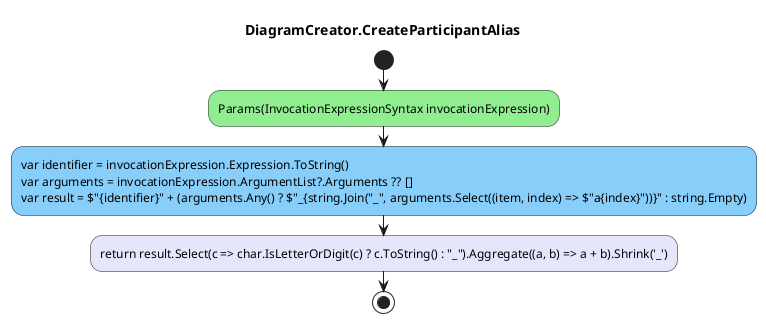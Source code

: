 @startuml DiagramCreator.CreateParticipantAlias
title DiagramCreator.CreateParticipantAlias
start
#LightGreen:Params(InvocationExpressionSyntax invocationExpression);
#LightSkyBlue:var identifier = invocationExpression.Expression.ToString()\nvar arguments = invocationExpression.ArgumentList?.Arguments ?? []\nvar result = $"{identifier}" + (arguments.Any() ? $"_{string.Join("_", arguments.Select((item, index) => $"a{index}"))}" : string.Empty);
#Lavender:return result.Select(c => char.IsLetterOrDigit(c) ? c.ToString() : "_").Aggregate((a, b) => a + b).Shrink('_');
stop
@enduml
